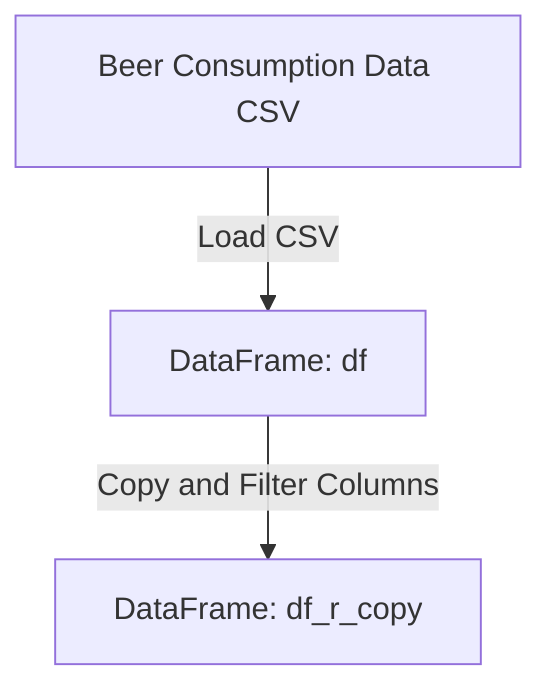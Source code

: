 flowchart TD
    A["Beer Consumption Data CSV"] -->|Load CSV| B["DataFrame: df"]
    B -->|Copy and Filter Columns| C["DataFrame: df_r_copy"]